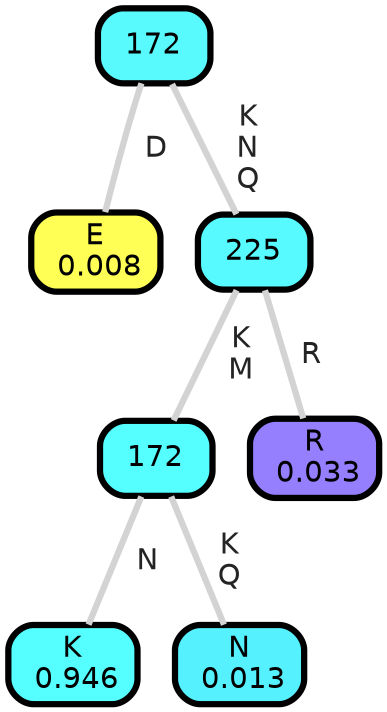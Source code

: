 graph Tree {
node [shape=box, style="filled, rounded",color="black",penwidth="3",fontcolor="black",                 fontname=helvetica] ;
graph [ranksep="0 equally", splines=straight,                 bgcolor=transparent, dpi=200] ;
edge [fontname=helvetica, fontweight=bold,fontcolor=grey14,color=lightgray] ;
0 [label="E
 0.008", fillcolor="#ffff55"] ;
1 [label="172", fillcolor="#58fafd"] ;
2 [label="K
 0.946", fillcolor="#55ffff"] ;
3 [label="172", fillcolor="#55feff"] ;
4 [label="N
 0.013", fillcolor="#55f1ff"] ;
5 [label="225", fillcolor="#57faff"] ;
6 [label="R
 0.033", fillcolor="#957fff"] ;
1 -- 0 [label=" D",penwidth=3] ;
1 -- 5 [label=" K\n N\n Q",penwidth=3] ;
3 -- 2 [label=" N",penwidth=3] ;
3 -- 4 [label=" K\n Q",penwidth=3] ;
5 -- 3 [label=" K\n M",penwidth=3] ;
5 -- 6 [label=" R",penwidth=3] ;
{rank = same;}}
